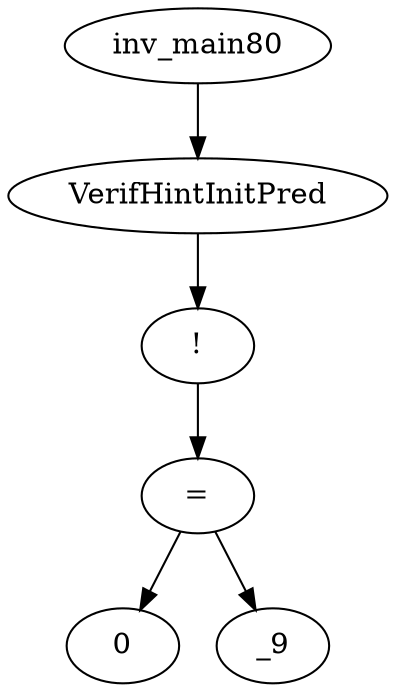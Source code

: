 digraph dag {
0 [label="inv_main80"];
1 [label="VerifHintInitPred"];
2 [label="!"];
3 [label="="];
4 [label="0"];
5 [label="_9"];
0->1
1->2
2->3
3->5
3 -> 4
}

